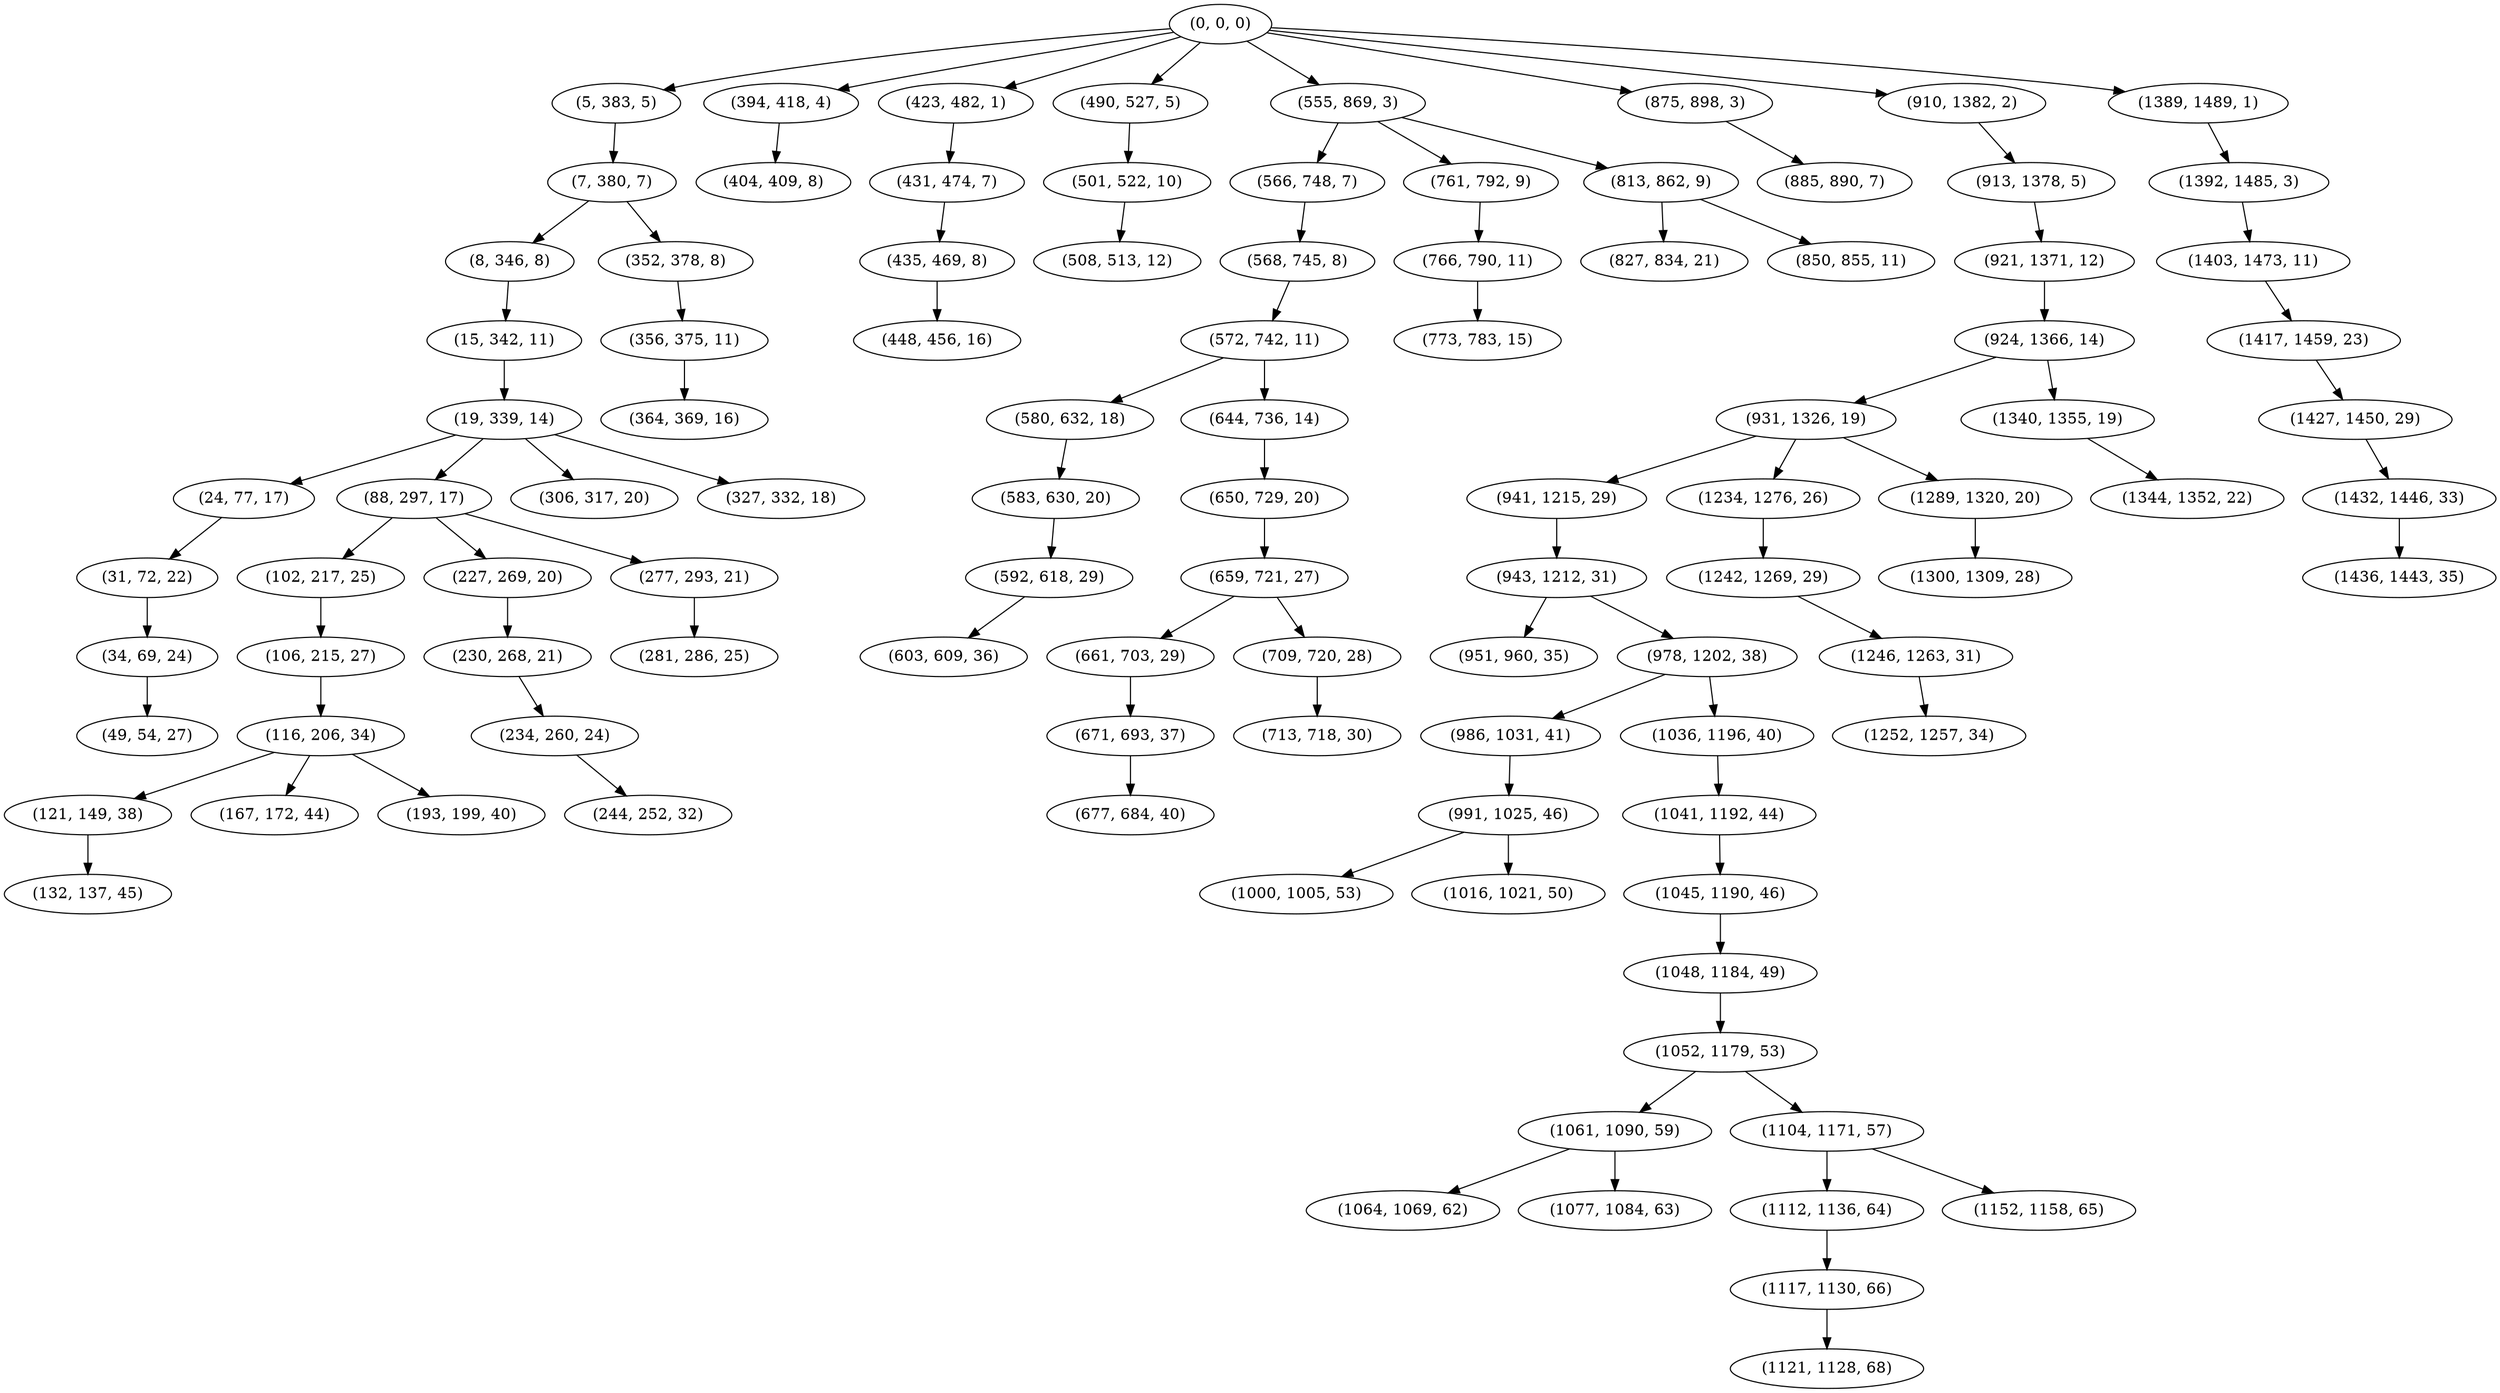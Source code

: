 digraph tree {
    "(0, 0, 0)";
    "(5, 383, 5)";
    "(7, 380, 7)";
    "(8, 346, 8)";
    "(15, 342, 11)";
    "(19, 339, 14)";
    "(24, 77, 17)";
    "(31, 72, 22)";
    "(34, 69, 24)";
    "(49, 54, 27)";
    "(88, 297, 17)";
    "(102, 217, 25)";
    "(106, 215, 27)";
    "(116, 206, 34)";
    "(121, 149, 38)";
    "(132, 137, 45)";
    "(167, 172, 44)";
    "(193, 199, 40)";
    "(227, 269, 20)";
    "(230, 268, 21)";
    "(234, 260, 24)";
    "(244, 252, 32)";
    "(277, 293, 21)";
    "(281, 286, 25)";
    "(306, 317, 20)";
    "(327, 332, 18)";
    "(352, 378, 8)";
    "(356, 375, 11)";
    "(364, 369, 16)";
    "(394, 418, 4)";
    "(404, 409, 8)";
    "(423, 482, 1)";
    "(431, 474, 7)";
    "(435, 469, 8)";
    "(448, 456, 16)";
    "(490, 527, 5)";
    "(501, 522, 10)";
    "(508, 513, 12)";
    "(555, 869, 3)";
    "(566, 748, 7)";
    "(568, 745, 8)";
    "(572, 742, 11)";
    "(580, 632, 18)";
    "(583, 630, 20)";
    "(592, 618, 29)";
    "(603, 609, 36)";
    "(644, 736, 14)";
    "(650, 729, 20)";
    "(659, 721, 27)";
    "(661, 703, 29)";
    "(671, 693, 37)";
    "(677, 684, 40)";
    "(709, 720, 28)";
    "(713, 718, 30)";
    "(761, 792, 9)";
    "(766, 790, 11)";
    "(773, 783, 15)";
    "(813, 862, 9)";
    "(827, 834, 21)";
    "(850, 855, 11)";
    "(875, 898, 3)";
    "(885, 890, 7)";
    "(910, 1382, 2)";
    "(913, 1378, 5)";
    "(921, 1371, 12)";
    "(924, 1366, 14)";
    "(931, 1326, 19)";
    "(941, 1215, 29)";
    "(943, 1212, 31)";
    "(951, 960, 35)";
    "(978, 1202, 38)";
    "(986, 1031, 41)";
    "(991, 1025, 46)";
    "(1000, 1005, 53)";
    "(1016, 1021, 50)";
    "(1036, 1196, 40)";
    "(1041, 1192, 44)";
    "(1045, 1190, 46)";
    "(1048, 1184, 49)";
    "(1052, 1179, 53)";
    "(1061, 1090, 59)";
    "(1064, 1069, 62)";
    "(1077, 1084, 63)";
    "(1104, 1171, 57)";
    "(1112, 1136, 64)";
    "(1117, 1130, 66)";
    "(1121, 1128, 68)";
    "(1152, 1158, 65)";
    "(1234, 1276, 26)";
    "(1242, 1269, 29)";
    "(1246, 1263, 31)";
    "(1252, 1257, 34)";
    "(1289, 1320, 20)";
    "(1300, 1309, 28)";
    "(1340, 1355, 19)";
    "(1344, 1352, 22)";
    "(1389, 1489, 1)";
    "(1392, 1485, 3)";
    "(1403, 1473, 11)";
    "(1417, 1459, 23)";
    "(1427, 1450, 29)";
    "(1432, 1446, 33)";
    "(1436, 1443, 35)";
    "(0, 0, 0)" -> "(5, 383, 5)";
    "(0, 0, 0)" -> "(394, 418, 4)";
    "(0, 0, 0)" -> "(423, 482, 1)";
    "(0, 0, 0)" -> "(490, 527, 5)";
    "(0, 0, 0)" -> "(555, 869, 3)";
    "(0, 0, 0)" -> "(875, 898, 3)";
    "(0, 0, 0)" -> "(910, 1382, 2)";
    "(0, 0, 0)" -> "(1389, 1489, 1)";
    "(5, 383, 5)" -> "(7, 380, 7)";
    "(7, 380, 7)" -> "(8, 346, 8)";
    "(7, 380, 7)" -> "(352, 378, 8)";
    "(8, 346, 8)" -> "(15, 342, 11)";
    "(15, 342, 11)" -> "(19, 339, 14)";
    "(19, 339, 14)" -> "(24, 77, 17)";
    "(19, 339, 14)" -> "(88, 297, 17)";
    "(19, 339, 14)" -> "(306, 317, 20)";
    "(19, 339, 14)" -> "(327, 332, 18)";
    "(24, 77, 17)" -> "(31, 72, 22)";
    "(31, 72, 22)" -> "(34, 69, 24)";
    "(34, 69, 24)" -> "(49, 54, 27)";
    "(88, 297, 17)" -> "(102, 217, 25)";
    "(88, 297, 17)" -> "(227, 269, 20)";
    "(88, 297, 17)" -> "(277, 293, 21)";
    "(102, 217, 25)" -> "(106, 215, 27)";
    "(106, 215, 27)" -> "(116, 206, 34)";
    "(116, 206, 34)" -> "(121, 149, 38)";
    "(116, 206, 34)" -> "(167, 172, 44)";
    "(116, 206, 34)" -> "(193, 199, 40)";
    "(121, 149, 38)" -> "(132, 137, 45)";
    "(227, 269, 20)" -> "(230, 268, 21)";
    "(230, 268, 21)" -> "(234, 260, 24)";
    "(234, 260, 24)" -> "(244, 252, 32)";
    "(277, 293, 21)" -> "(281, 286, 25)";
    "(352, 378, 8)" -> "(356, 375, 11)";
    "(356, 375, 11)" -> "(364, 369, 16)";
    "(394, 418, 4)" -> "(404, 409, 8)";
    "(423, 482, 1)" -> "(431, 474, 7)";
    "(431, 474, 7)" -> "(435, 469, 8)";
    "(435, 469, 8)" -> "(448, 456, 16)";
    "(490, 527, 5)" -> "(501, 522, 10)";
    "(501, 522, 10)" -> "(508, 513, 12)";
    "(555, 869, 3)" -> "(566, 748, 7)";
    "(555, 869, 3)" -> "(761, 792, 9)";
    "(555, 869, 3)" -> "(813, 862, 9)";
    "(566, 748, 7)" -> "(568, 745, 8)";
    "(568, 745, 8)" -> "(572, 742, 11)";
    "(572, 742, 11)" -> "(580, 632, 18)";
    "(572, 742, 11)" -> "(644, 736, 14)";
    "(580, 632, 18)" -> "(583, 630, 20)";
    "(583, 630, 20)" -> "(592, 618, 29)";
    "(592, 618, 29)" -> "(603, 609, 36)";
    "(644, 736, 14)" -> "(650, 729, 20)";
    "(650, 729, 20)" -> "(659, 721, 27)";
    "(659, 721, 27)" -> "(661, 703, 29)";
    "(659, 721, 27)" -> "(709, 720, 28)";
    "(661, 703, 29)" -> "(671, 693, 37)";
    "(671, 693, 37)" -> "(677, 684, 40)";
    "(709, 720, 28)" -> "(713, 718, 30)";
    "(761, 792, 9)" -> "(766, 790, 11)";
    "(766, 790, 11)" -> "(773, 783, 15)";
    "(813, 862, 9)" -> "(827, 834, 21)";
    "(813, 862, 9)" -> "(850, 855, 11)";
    "(875, 898, 3)" -> "(885, 890, 7)";
    "(910, 1382, 2)" -> "(913, 1378, 5)";
    "(913, 1378, 5)" -> "(921, 1371, 12)";
    "(921, 1371, 12)" -> "(924, 1366, 14)";
    "(924, 1366, 14)" -> "(931, 1326, 19)";
    "(924, 1366, 14)" -> "(1340, 1355, 19)";
    "(931, 1326, 19)" -> "(941, 1215, 29)";
    "(931, 1326, 19)" -> "(1234, 1276, 26)";
    "(931, 1326, 19)" -> "(1289, 1320, 20)";
    "(941, 1215, 29)" -> "(943, 1212, 31)";
    "(943, 1212, 31)" -> "(951, 960, 35)";
    "(943, 1212, 31)" -> "(978, 1202, 38)";
    "(978, 1202, 38)" -> "(986, 1031, 41)";
    "(978, 1202, 38)" -> "(1036, 1196, 40)";
    "(986, 1031, 41)" -> "(991, 1025, 46)";
    "(991, 1025, 46)" -> "(1000, 1005, 53)";
    "(991, 1025, 46)" -> "(1016, 1021, 50)";
    "(1036, 1196, 40)" -> "(1041, 1192, 44)";
    "(1041, 1192, 44)" -> "(1045, 1190, 46)";
    "(1045, 1190, 46)" -> "(1048, 1184, 49)";
    "(1048, 1184, 49)" -> "(1052, 1179, 53)";
    "(1052, 1179, 53)" -> "(1061, 1090, 59)";
    "(1052, 1179, 53)" -> "(1104, 1171, 57)";
    "(1061, 1090, 59)" -> "(1064, 1069, 62)";
    "(1061, 1090, 59)" -> "(1077, 1084, 63)";
    "(1104, 1171, 57)" -> "(1112, 1136, 64)";
    "(1104, 1171, 57)" -> "(1152, 1158, 65)";
    "(1112, 1136, 64)" -> "(1117, 1130, 66)";
    "(1117, 1130, 66)" -> "(1121, 1128, 68)";
    "(1234, 1276, 26)" -> "(1242, 1269, 29)";
    "(1242, 1269, 29)" -> "(1246, 1263, 31)";
    "(1246, 1263, 31)" -> "(1252, 1257, 34)";
    "(1289, 1320, 20)" -> "(1300, 1309, 28)";
    "(1340, 1355, 19)" -> "(1344, 1352, 22)";
    "(1389, 1489, 1)" -> "(1392, 1485, 3)";
    "(1392, 1485, 3)" -> "(1403, 1473, 11)";
    "(1403, 1473, 11)" -> "(1417, 1459, 23)";
    "(1417, 1459, 23)" -> "(1427, 1450, 29)";
    "(1427, 1450, 29)" -> "(1432, 1446, 33)";
    "(1432, 1446, 33)" -> "(1436, 1443, 35)";
}
